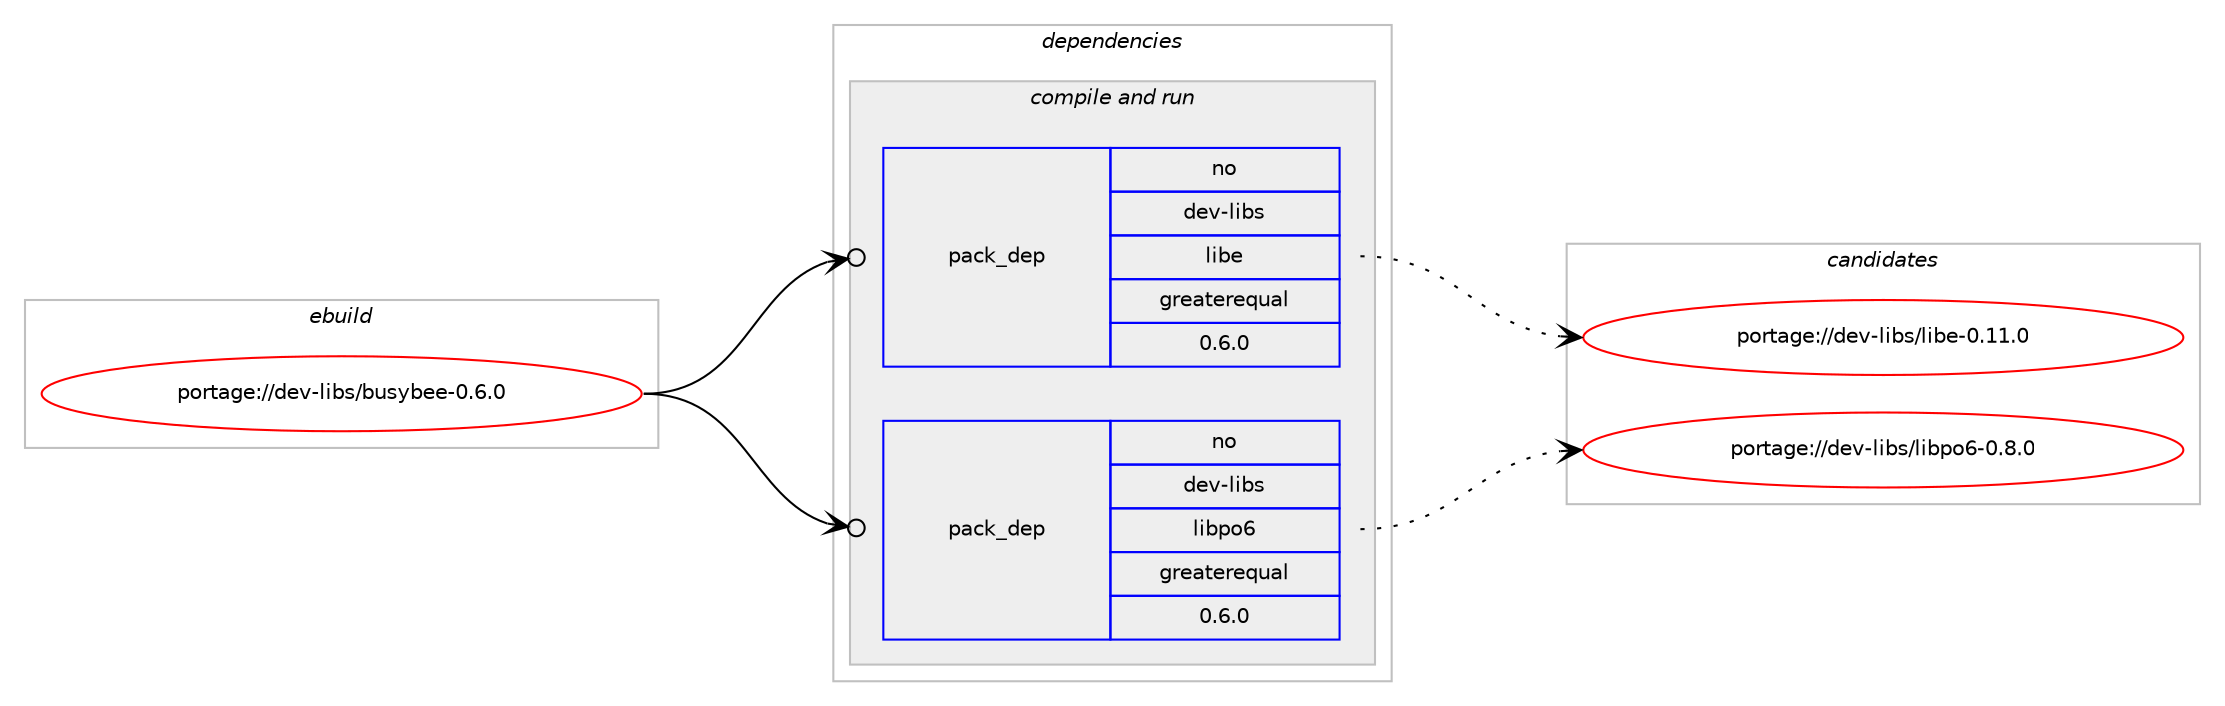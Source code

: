 digraph prolog {

# *************
# Graph options
# *************

newrank=true;
concentrate=true;
compound=true;
graph [rankdir=LR,fontname=Helvetica,fontsize=10,ranksep=1.5];#, ranksep=2.5, nodesep=0.2];
edge  [arrowhead=vee];
node  [fontname=Helvetica,fontsize=10];

# **********
# The ebuild
# **********

subgraph cluster_leftcol {
color=gray;
rank=same;
label=<<i>ebuild</i>>;
id [label="portage://dev-libs/busybee-0.6.0", color=red, width=4, href="../dev-libs/busybee-0.6.0.svg"];
}

# ****************
# The dependencies
# ****************

subgraph cluster_midcol {
color=gray;
label=<<i>dependencies</i>>;
subgraph cluster_compile {
fillcolor="#eeeeee";
style=filled;
label=<<i>compile</i>>;
}
subgraph cluster_compileandrun {
fillcolor="#eeeeee";
style=filled;
label=<<i>compile and run</i>>;
subgraph pack74683 {
dependency98077 [label=<<TABLE BORDER="0" CELLBORDER="1" CELLSPACING="0" CELLPADDING="4" WIDTH="220"><TR><TD ROWSPAN="6" CELLPADDING="30">pack_dep</TD></TR><TR><TD WIDTH="110">no</TD></TR><TR><TD>dev-libs</TD></TR><TR><TD>libe</TD></TR><TR><TD>greaterequal</TD></TR><TR><TD>0.6.0</TD></TR></TABLE>>, shape=none, color=blue];
}
id:e -> dependency98077:w [weight=20,style="solid",arrowhead="odotvee"];
subgraph pack74684 {
dependency98078 [label=<<TABLE BORDER="0" CELLBORDER="1" CELLSPACING="0" CELLPADDING="4" WIDTH="220"><TR><TD ROWSPAN="6" CELLPADDING="30">pack_dep</TD></TR><TR><TD WIDTH="110">no</TD></TR><TR><TD>dev-libs</TD></TR><TR><TD>libpo6</TD></TR><TR><TD>greaterequal</TD></TR><TR><TD>0.6.0</TD></TR></TABLE>>, shape=none, color=blue];
}
id:e -> dependency98078:w [weight=20,style="solid",arrowhead="odotvee"];
}
subgraph cluster_run {
fillcolor="#eeeeee";
style=filled;
label=<<i>run</i>>;
}
}

# **************
# The candidates
# **************

subgraph cluster_choices {
rank=same;
color=gray;
label=<<i>candidates</i>>;

subgraph choice74683 {
color=black;
nodesep=1;
choiceportage1001011184510810598115471081059810145484649494648 [label="portage://dev-libs/libe-0.11.0", color=red, width=4,href="../dev-libs/libe-0.11.0.svg"];
dependency98077:e -> choiceportage1001011184510810598115471081059810145484649494648:w [style=dotted,weight="100"];
}
subgraph choice74684 {
color=black;
nodesep=1;
choiceportage1001011184510810598115471081059811211154454846564648 [label="portage://dev-libs/libpo6-0.8.0", color=red, width=4,href="../dev-libs/libpo6-0.8.0.svg"];
dependency98078:e -> choiceportage1001011184510810598115471081059811211154454846564648:w [style=dotted,weight="100"];
}
}

}

